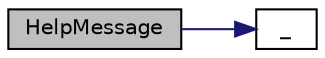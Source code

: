 digraph "HelpMessage"
{
  edge [fontname="Helvetica",fontsize="10",labelfontname="Helvetica",labelfontsize="10"];
  node [fontname="Helvetica",fontsize="10",shape=record];
  rankdir="LR";
  Node959 [label="HelpMessage",height=0.2,width=0.4,color="black", fillcolor="grey75", style="filled", fontcolor="black"];
  Node959 -> Node960 [color="midnightblue",fontsize="10",style="solid",fontname="Helvetica"];
  Node960 [label="_",height=0.2,width=0.4,color="black", fillcolor="white", style="filled",URL="$d9/d6d/ui__interface_8h.html#aad133bb6103b53cebf03fd01e2f11ba1",tooltip="Translation function: Call Translate signal on UI interface, which returns a boost::optional result..."];
}
